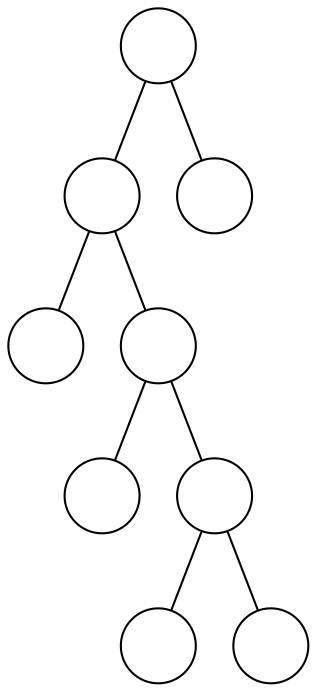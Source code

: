 graph g {
graph[ordering="out"];
1[label="", shape=circle, width=0.5];
1--2;
1--3;
2[label="", shape=circle, width=0.5];
2--4;
2--5;
3[label="", shape=circle, width=0.5];
4[label="", shape=circle, width=0.5];
5[label="", shape=circle, width=0.5];
5--10;
5--11;
10[label="", shape=circle, width=0.5];
11[label="", shape=circle, width=0.5];
11--22;
11--23;
22[label="", shape=circle, width=0.5];
23[label="", shape=circle, width=0.5];
}
